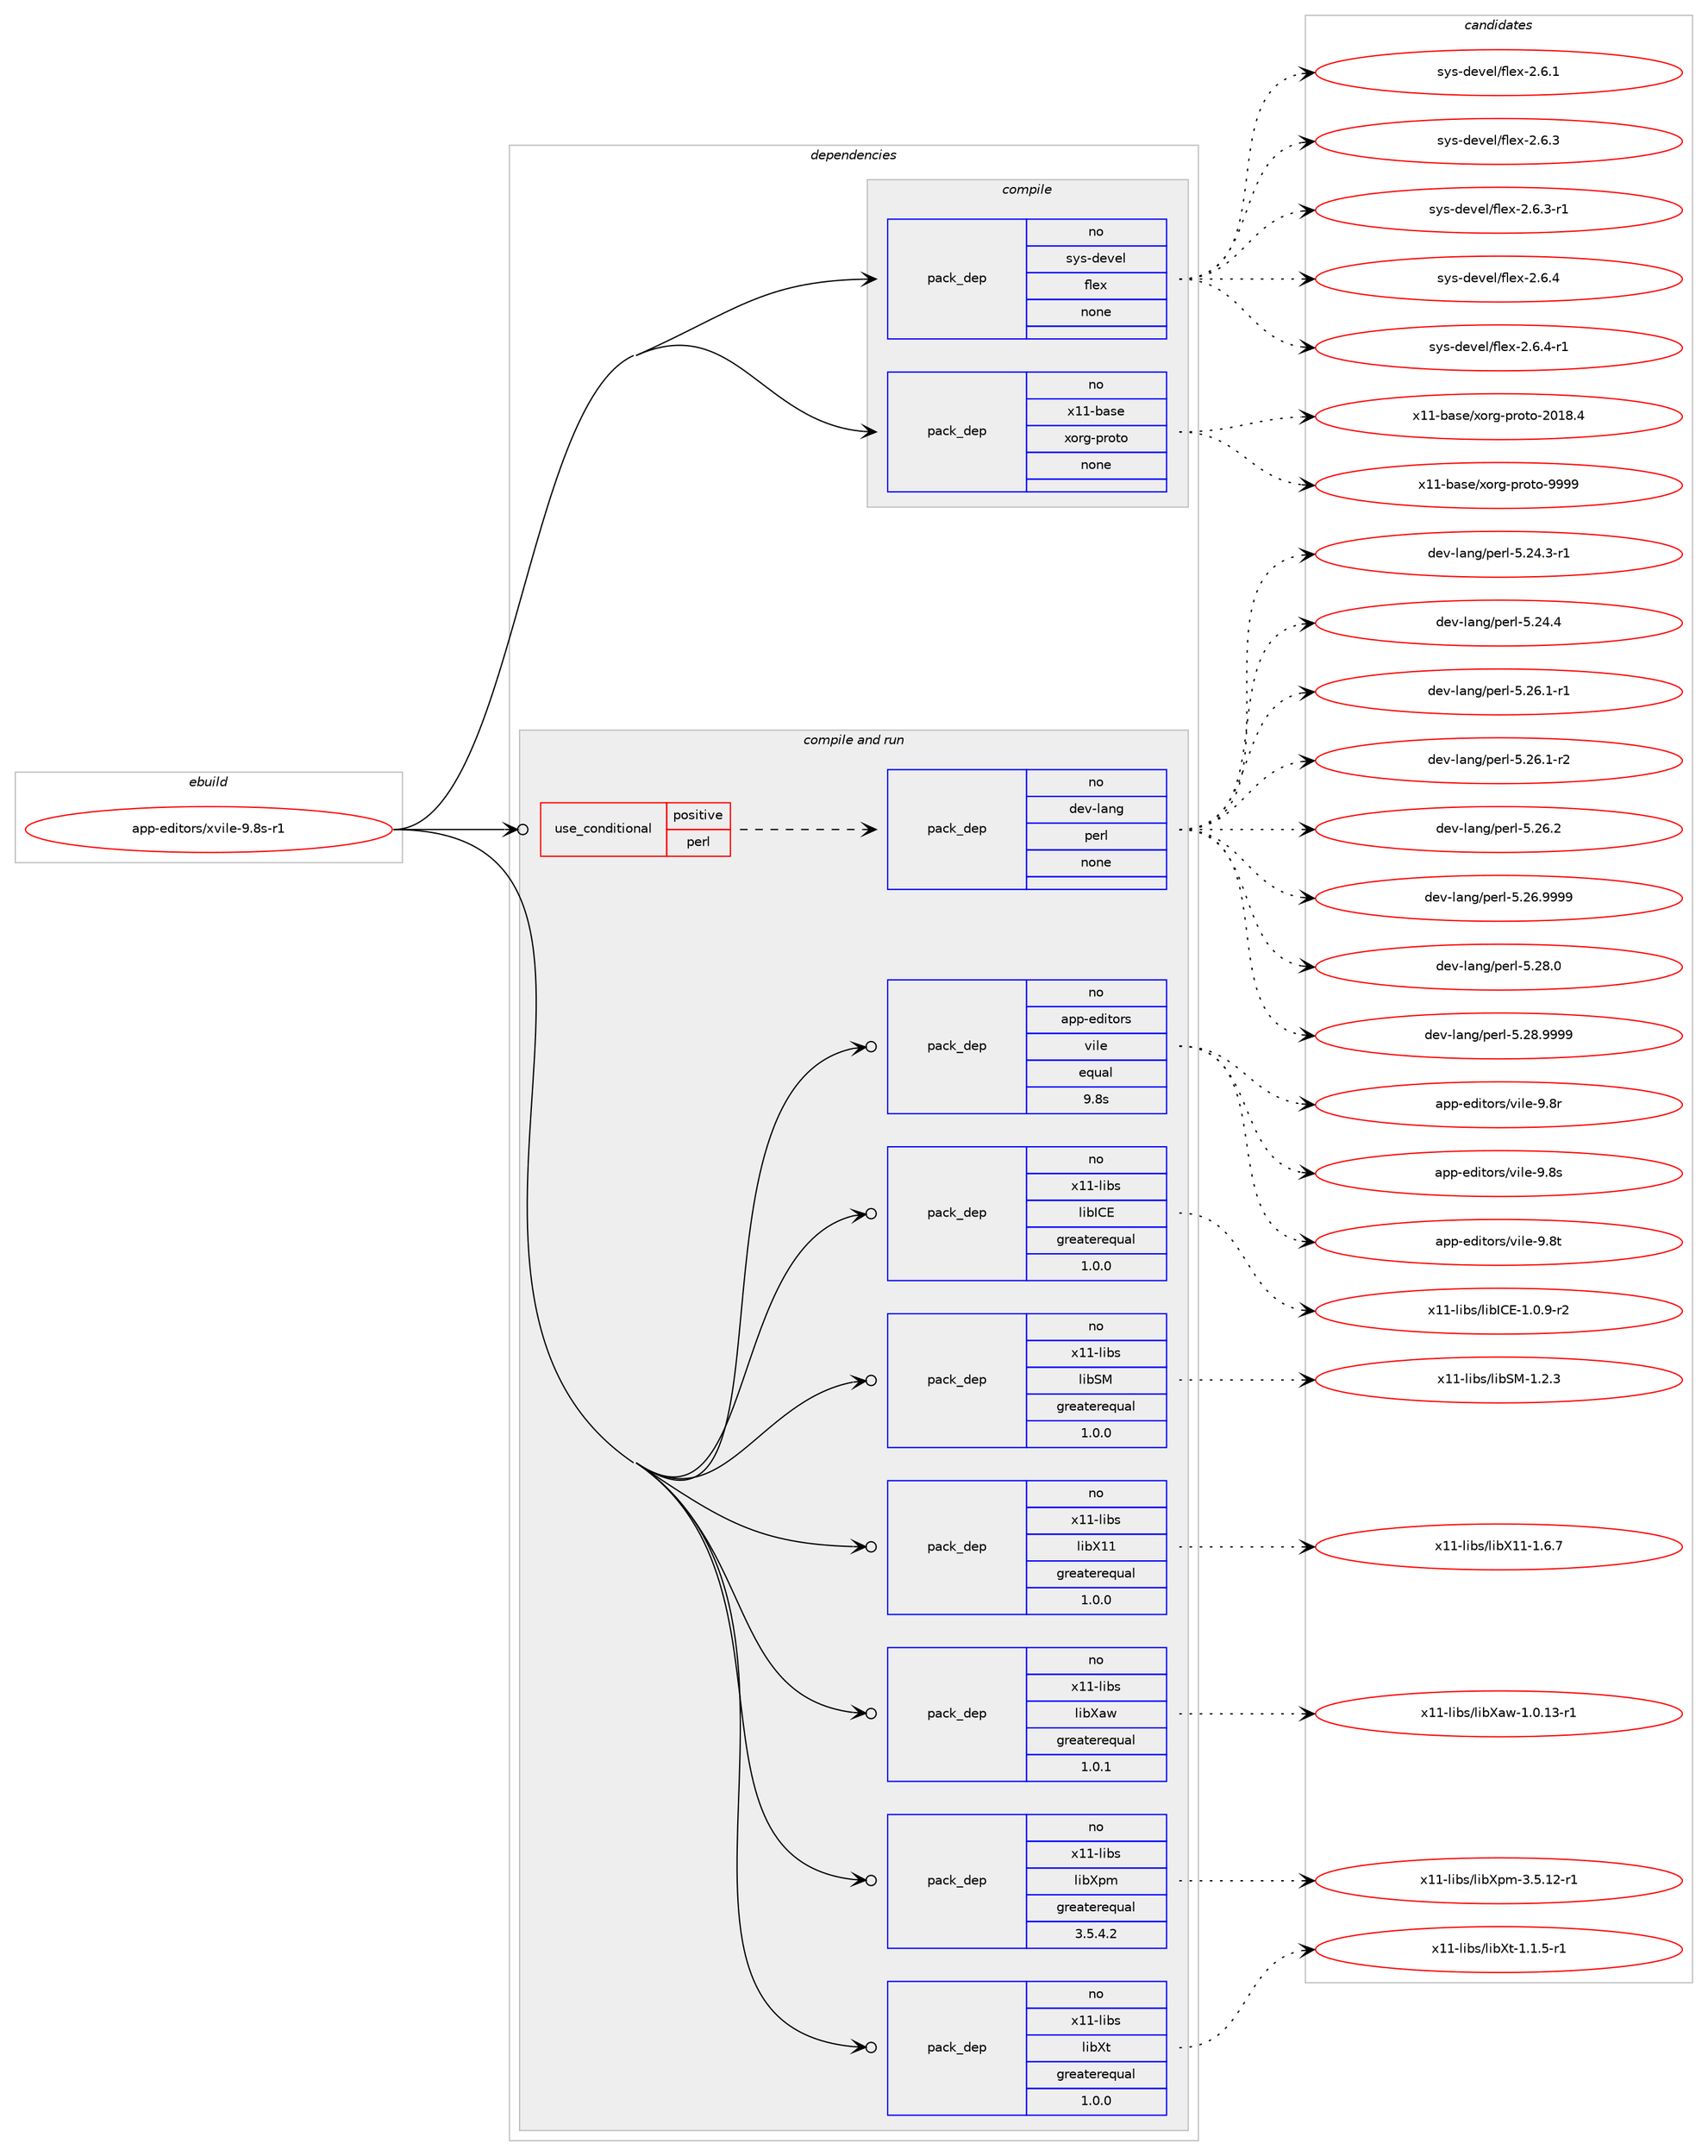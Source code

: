 digraph prolog {

# *************
# Graph options
# *************

newrank=true;
concentrate=true;
compound=true;
graph [rankdir=LR,fontname=Helvetica,fontsize=10,ranksep=1.5];#, ranksep=2.5, nodesep=0.2];
edge  [arrowhead=vee];
node  [fontname=Helvetica,fontsize=10];

# **********
# The ebuild
# **********

subgraph cluster_leftcol {
color=gray;
rank=same;
label=<<i>ebuild</i>>;
id [label="app-editors/xvile-9.8s-r1", color=red, width=4, href="../app-editors/xvile-9.8s-r1.svg"];
}

# ****************
# The dependencies
# ****************

subgraph cluster_midcol {
color=gray;
label=<<i>dependencies</i>>;
subgraph cluster_compile {
fillcolor="#eeeeee";
style=filled;
label=<<i>compile</i>>;
subgraph pack913087 {
dependency1282386 [label=<<TABLE BORDER="0" CELLBORDER="1" CELLSPACING="0" CELLPADDING="4" WIDTH="220"><TR><TD ROWSPAN="6" CELLPADDING="30">pack_dep</TD></TR><TR><TD WIDTH="110">no</TD></TR><TR><TD>sys-devel</TD></TR><TR><TD>flex</TD></TR><TR><TD>none</TD></TR><TR><TD></TD></TR></TABLE>>, shape=none, color=blue];
}
id:e -> dependency1282386:w [weight=20,style="solid",arrowhead="vee"];
subgraph pack913088 {
dependency1282387 [label=<<TABLE BORDER="0" CELLBORDER="1" CELLSPACING="0" CELLPADDING="4" WIDTH="220"><TR><TD ROWSPAN="6" CELLPADDING="30">pack_dep</TD></TR><TR><TD WIDTH="110">no</TD></TR><TR><TD>x11-base</TD></TR><TR><TD>xorg-proto</TD></TR><TR><TD>none</TD></TR><TR><TD></TD></TR></TABLE>>, shape=none, color=blue];
}
id:e -> dependency1282387:w [weight=20,style="solid",arrowhead="vee"];
}
subgraph cluster_compileandrun {
fillcolor="#eeeeee";
style=filled;
label=<<i>compile and run</i>>;
subgraph cond349348 {
dependency1282388 [label=<<TABLE BORDER="0" CELLBORDER="1" CELLSPACING="0" CELLPADDING="4"><TR><TD ROWSPAN="3" CELLPADDING="10">use_conditional</TD></TR><TR><TD>positive</TD></TR><TR><TD>perl</TD></TR></TABLE>>, shape=none, color=red];
subgraph pack913089 {
dependency1282389 [label=<<TABLE BORDER="0" CELLBORDER="1" CELLSPACING="0" CELLPADDING="4" WIDTH="220"><TR><TD ROWSPAN="6" CELLPADDING="30">pack_dep</TD></TR><TR><TD WIDTH="110">no</TD></TR><TR><TD>dev-lang</TD></TR><TR><TD>perl</TD></TR><TR><TD>none</TD></TR><TR><TD></TD></TR></TABLE>>, shape=none, color=blue];
}
dependency1282388:e -> dependency1282389:w [weight=20,style="dashed",arrowhead="vee"];
}
id:e -> dependency1282388:w [weight=20,style="solid",arrowhead="odotvee"];
subgraph pack913090 {
dependency1282390 [label=<<TABLE BORDER="0" CELLBORDER="1" CELLSPACING="0" CELLPADDING="4" WIDTH="220"><TR><TD ROWSPAN="6" CELLPADDING="30">pack_dep</TD></TR><TR><TD WIDTH="110">no</TD></TR><TR><TD>app-editors</TD></TR><TR><TD>vile</TD></TR><TR><TD>equal</TD></TR><TR><TD>9.8s</TD></TR></TABLE>>, shape=none, color=blue];
}
id:e -> dependency1282390:w [weight=20,style="solid",arrowhead="odotvee"];
subgraph pack913091 {
dependency1282391 [label=<<TABLE BORDER="0" CELLBORDER="1" CELLSPACING="0" CELLPADDING="4" WIDTH="220"><TR><TD ROWSPAN="6" CELLPADDING="30">pack_dep</TD></TR><TR><TD WIDTH="110">no</TD></TR><TR><TD>x11-libs</TD></TR><TR><TD>libICE</TD></TR><TR><TD>greaterequal</TD></TR><TR><TD>1.0.0</TD></TR></TABLE>>, shape=none, color=blue];
}
id:e -> dependency1282391:w [weight=20,style="solid",arrowhead="odotvee"];
subgraph pack913092 {
dependency1282392 [label=<<TABLE BORDER="0" CELLBORDER="1" CELLSPACING="0" CELLPADDING="4" WIDTH="220"><TR><TD ROWSPAN="6" CELLPADDING="30">pack_dep</TD></TR><TR><TD WIDTH="110">no</TD></TR><TR><TD>x11-libs</TD></TR><TR><TD>libSM</TD></TR><TR><TD>greaterequal</TD></TR><TR><TD>1.0.0</TD></TR></TABLE>>, shape=none, color=blue];
}
id:e -> dependency1282392:w [weight=20,style="solid",arrowhead="odotvee"];
subgraph pack913093 {
dependency1282393 [label=<<TABLE BORDER="0" CELLBORDER="1" CELLSPACING="0" CELLPADDING="4" WIDTH="220"><TR><TD ROWSPAN="6" CELLPADDING="30">pack_dep</TD></TR><TR><TD WIDTH="110">no</TD></TR><TR><TD>x11-libs</TD></TR><TR><TD>libX11</TD></TR><TR><TD>greaterequal</TD></TR><TR><TD>1.0.0</TD></TR></TABLE>>, shape=none, color=blue];
}
id:e -> dependency1282393:w [weight=20,style="solid",arrowhead="odotvee"];
subgraph pack913094 {
dependency1282394 [label=<<TABLE BORDER="0" CELLBORDER="1" CELLSPACING="0" CELLPADDING="4" WIDTH="220"><TR><TD ROWSPAN="6" CELLPADDING="30">pack_dep</TD></TR><TR><TD WIDTH="110">no</TD></TR><TR><TD>x11-libs</TD></TR><TR><TD>libXaw</TD></TR><TR><TD>greaterequal</TD></TR><TR><TD>1.0.1</TD></TR></TABLE>>, shape=none, color=blue];
}
id:e -> dependency1282394:w [weight=20,style="solid",arrowhead="odotvee"];
subgraph pack913095 {
dependency1282395 [label=<<TABLE BORDER="0" CELLBORDER="1" CELLSPACING="0" CELLPADDING="4" WIDTH="220"><TR><TD ROWSPAN="6" CELLPADDING="30">pack_dep</TD></TR><TR><TD WIDTH="110">no</TD></TR><TR><TD>x11-libs</TD></TR><TR><TD>libXpm</TD></TR><TR><TD>greaterequal</TD></TR><TR><TD>3.5.4.2</TD></TR></TABLE>>, shape=none, color=blue];
}
id:e -> dependency1282395:w [weight=20,style="solid",arrowhead="odotvee"];
subgraph pack913096 {
dependency1282396 [label=<<TABLE BORDER="0" CELLBORDER="1" CELLSPACING="0" CELLPADDING="4" WIDTH="220"><TR><TD ROWSPAN="6" CELLPADDING="30">pack_dep</TD></TR><TR><TD WIDTH="110">no</TD></TR><TR><TD>x11-libs</TD></TR><TR><TD>libXt</TD></TR><TR><TD>greaterequal</TD></TR><TR><TD>1.0.0</TD></TR></TABLE>>, shape=none, color=blue];
}
id:e -> dependency1282396:w [weight=20,style="solid",arrowhead="odotvee"];
}
subgraph cluster_run {
fillcolor="#eeeeee";
style=filled;
label=<<i>run</i>>;
}
}

# **************
# The candidates
# **************

subgraph cluster_choices {
rank=same;
color=gray;
label=<<i>candidates</i>>;

subgraph choice913087 {
color=black;
nodesep=1;
choice1151211154510010111810110847102108101120455046544649 [label="sys-devel/flex-2.6.1", color=red, width=4,href="../sys-devel/flex-2.6.1.svg"];
choice1151211154510010111810110847102108101120455046544651 [label="sys-devel/flex-2.6.3", color=red, width=4,href="../sys-devel/flex-2.6.3.svg"];
choice11512111545100101118101108471021081011204550465446514511449 [label="sys-devel/flex-2.6.3-r1", color=red, width=4,href="../sys-devel/flex-2.6.3-r1.svg"];
choice1151211154510010111810110847102108101120455046544652 [label="sys-devel/flex-2.6.4", color=red, width=4,href="../sys-devel/flex-2.6.4.svg"];
choice11512111545100101118101108471021081011204550465446524511449 [label="sys-devel/flex-2.6.4-r1", color=red, width=4,href="../sys-devel/flex-2.6.4-r1.svg"];
dependency1282386:e -> choice1151211154510010111810110847102108101120455046544649:w [style=dotted,weight="100"];
dependency1282386:e -> choice1151211154510010111810110847102108101120455046544651:w [style=dotted,weight="100"];
dependency1282386:e -> choice11512111545100101118101108471021081011204550465446514511449:w [style=dotted,weight="100"];
dependency1282386:e -> choice1151211154510010111810110847102108101120455046544652:w [style=dotted,weight="100"];
dependency1282386:e -> choice11512111545100101118101108471021081011204550465446524511449:w [style=dotted,weight="100"];
}
subgraph choice913088 {
color=black;
nodesep=1;
choice1204949459897115101471201111141034511211411111611145504849564652 [label="x11-base/xorg-proto-2018.4", color=red, width=4,href="../x11-base/xorg-proto-2018.4.svg"];
choice120494945989711510147120111114103451121141111161114557575757 [label="x11-base/xorg-proto-9999", color=red, width=4,href="../x11-base/xorg-proto-9999.svg"];
dependency1282387:e -> choice1204949459897115101471201111141034511211411111611145504849564652:w [style=dotted,weight="100"];
dependency1282387:e -> choice120494945989711510147120111114103451121141111161114557575757:w [style=dotted,weight="100"];
}
subgraph choice913089 {
color=black;
nodesep=1;
choice100101118451089711010347112101114108455346505246514511449 [label="dev-lang/perl-5.24.3-r1", color=red, width=4,href="../dev-lang/perl-5.24.3-r1.svg"];
choice10010111845108971101034711210111410845534650524652 [label="dev-lang/perl-5.24.4", color=red, width=4,href="../dev-lang/perl-5.24.4.svg"];
choice100101118451089711010347112101114108455346505446494511449 [label="dev-lang/perl-5.26.1-r1", color=red, width=4,href="../dev-lang/perl-5.26.1-r1.svg"];
choice100101118451089711010347112101114108455346505446494511450 [label="dev-lang/perl-5.26.1-r2", color=red, width=4,href="../dev-lang/perl-5.26.1-r2.svg"];
choice10010111845108971101034711210111410845534650544650 [label="dev-lang/perl-5.26.2", color=red, width=4,href="../dev-lang/perl-5.26.2.svg"];
choice10010111845108971101034711210111410845534650544657575757 [label="dev-lang/perl-5.26.9999", color=red, width=4,href="../dev-lang/perl-5.26.9999.svg"];
choice10010111845108971101034711210111410845534650564648 [label="dev-lang/perl-5.28.0", color=red, width=4,href="../dev-lang/perl-5.28.0.svg"];
choice10010111845108971101034711210111410845534650564657575757 [label="dev-lang/perl-5.28.9999", color=red, width=4,href="../dev-lang/perl-5.28.9999.svg"];
dependency1282389:e -> choice100101118451089711010347112101114108455346505246514511449:w [style=dotted,weight="100"];
dependency1282389:e -> choice10010111845108971101034711210111410845534650524652:w [style=dotted,weight="100"];
dependency1282389:e -> choice100101118451089711010347112101114108455346505446494511449:w [style=dotted,weight="100"];
dependency1282389:e -> choice100101118451089711010347112101114108455346505446494511450:w [style=dotted,weight="100"];
dependency1282389:e -> choice10010111845108971101034711210111410845534650544650:w [style=dotted,weight="100"];
dependency1282389:e -> choice10010111845108971101034711210111410845534650544657575757:w [style=dotted,weight="100"];
dependency1282389:e -> choice10010111845108971101034711210111410845534650564648:w [style=dotted,weight="100"];
dependency1282389:e -> choice10010111845108971101034711210111410845534650564657575757:w [style=dotted,weight="100"];
}
subgraph choice913090 {
color=black;
nodesep=1;
choice97112112451011001051161111141154711810510810145574656114 [label="app-editors/vile-9.8r", color=red, width=4,href="../app-editors/vile-9.8r.svg"];
choice97112112451011001051161111141154711810510810145574656115 [label="app-editors/vile-9.8s", color=red, width=4,href="../app-editors/vile-9.8s.svg"];
choice97112112451011001051161111141154711810510810145574656116 [label="app-editors/vile-9.8t", color=red, width=4,href="../app-editors/vile-9.8t.svg"];
dependency1282390:e -> choice97112112451011001051161111141154711810510810145574656114:w [style=dotted,weight="100"];
dependency1282390:e -> choice97112112451011001051161111141154711810510810145574656115:w [style=dotted,weight="100"];
dependency1282390:e -> choice97112112451011001051161111141154711810510810145574656116:w [style=dotted,weight="100"];
}
subgraph choice913091 {
color=black;
nodesep=1;
choice1204949451081059811547108105987367694549464846574511450 [label="x11-libs/libICE-1.0.9-r2", color=red, width=4,href="../x11-libs/libICE-1.0.9-r2.svg"];
dependency1282391:e -> choice1204949451081059811547108105987367694549464846574511450:w [style=dotted,weight="100"];
}
subgraph choice913092 {
color=black;
nodesep=1;
choice1204949451081059811547108105988377454946504651 [label="x11-libs/libSM-1.2.3", color=red, width=4,href="../x11-libs/libSM-1.2.3.svg"];
dependency1282392:e -> choice1204949451081059811547108105988377454946504651:w [style=dotted,weight="100"];
}
subgraph choice913093 {
color=black;
nodesep=1;
choice120494945108105981154710810598884949454946544655 [label="x11-libs/libX11-1.6.7", color=red, width=4,href="../x11-libs/libX11-1.6.7.svg"];
dependency1282393:e -> choice120494945108105981154710810598884949454946544655:w [style=dotted,weight="100"];
}
subgraph choice913094 {
color=black;
nodesep=1;
choice1204949451081059811547108105988897119454946484649514511449 [label="x11-libs/libXaw-1.0.13-r1", color=red, width=4,href="../x11-libs/libXaw-1.0.13-r1.svg"];
dependency1282394:e -> choice1204949451081059811547108105988897119454946484649514511449:w [style=dotted,weight="100"];
}
subgraph choice913095 {
color=black;
nodesep=1;
choice12049494510810598115471081059888112109455146534649504511449 [label="x11-libs/libXpm-3.5.12-r1", color=red, width=4,href="../x11-libs/libXpm-3.5.12-r1.svg"];
dependency1282395:e -> choice12049494510810598115471081059888112109455146534649504511449:w [style=dotted,weight="100"];
}
subgraph choice913096 {
color=black;
nodesep=1;
choice120494945108105981154710810598881164549464946534511449 [label="x11-libs/libXt-1.1.5-r1", color=red, width=4,href="../x11-libs/libXt-1.1.5-r1.svg"];
dependency1282396:e -> choice120494945108105981154710810598881164549464946534511449:w [style=dotted,weight="100"];
}
}

}
